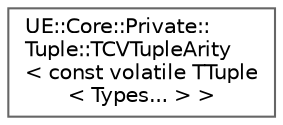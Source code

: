 digraph "Graphical Class Hierarchy"
{
 // INTERACTIVE_SVG=YES
 // LATEX_PDF_SIZE
  bgcolor="transparent";
  edge [fontname=Helvetica,fontsize=10,labelfontname=Helvetica,labelfontsize=10];
  node [fontname=Helvetica,fontsize=10,shape=box,height=0.2,width=0.4];
  rankdir="LR";
  Node0 [id="Node000000",label="UE::Core::Private::\lTuple::TCVTupleArity\l\< const volatile TTuple\l\< Types... \> \>",height=0.2,width=0.4,color="grey40", fillcolor="white", style="filled",URL="$d6/dce/structUE_1_1Core_1_1Private_1_1Tuple_1_1TCVTupleArity_3_01const_01volatile_01TTuple_3_01Types_8_8_8_01_4_01_4.html",tooltip=" "];
}
